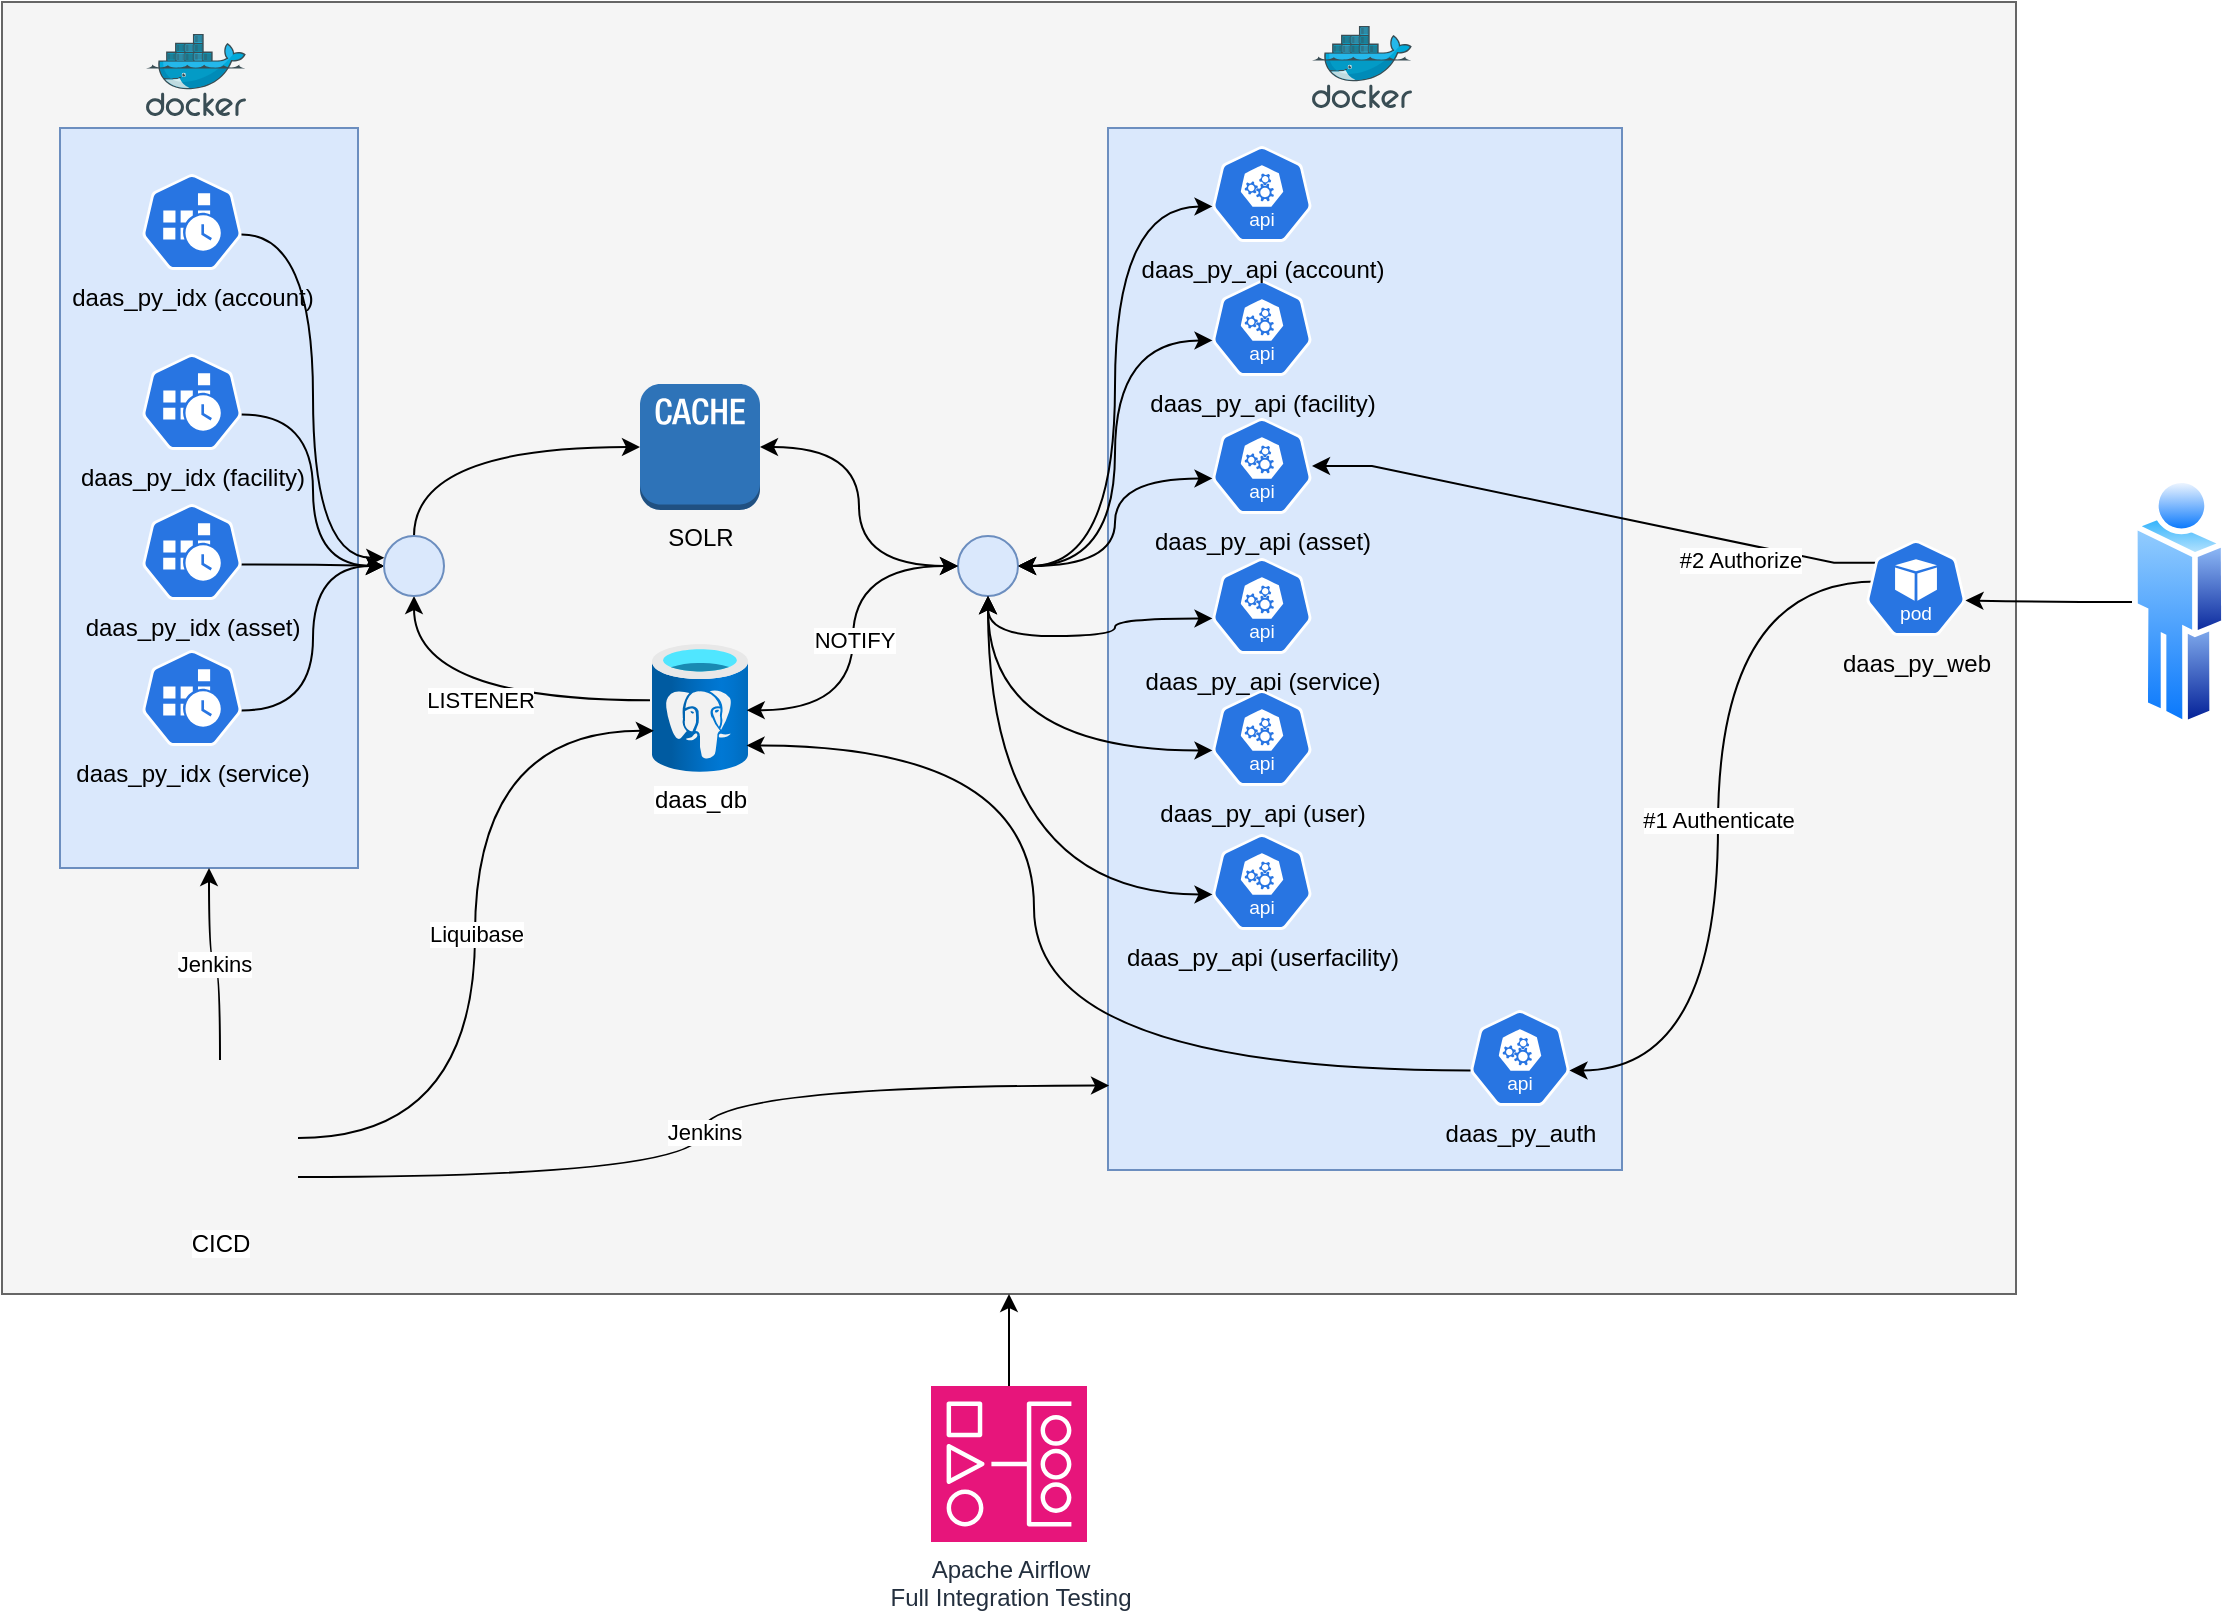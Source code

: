 <mxfile version="26.0.14">
  <diagram name="Page-1" id="LxWSnYf0EXf-JvPif-XB">
    <mxGraphModel dx="2004" dy="1098" grid="0" gridSize="10" guides="1" tooltips="1" connect="1" arrows="1" fold="1" page="1" pageScale="1" pageWidth="1169" pageHeight="827" math="0" shadow="0">
      <root>
        <mxCell id="0" />
        <mxCell id="1" parent="0" />
        <mxCell id="tkLdJMVutP-1dgIdCrf8-5" value="" style="rounded=0;whiteSpace=wrap;html=1;fillColor=#f5f5f5;strokeColor=#666666;fontColor=#333333;" parent="1" vertex="1">
          <mxGeometry x="7" y="5" width="1007" height="646" as="geometry" />
        </mxCell>
        <mxCell id="PNLWlgx4YQinQecf2bti-5" value="" style="rounded=0;whiteSpace=wrap;html=1;fillColor=#dae8fc;strokeColor=#6c8ebf;" parent="1" vertex="1">
          <mxGeometry x="560" y="68" width="257" height="521" as="geometry" />
        </mxCell>
        <mxCell id="PNLWlgx4YQinQecf2bti-4" value="" style="rounded=0;whiteSpace=wrap;html=1;fillColor=#dae8fc;strokeColor=#6c8ebf;" parent="1" vertex="1">
          <mxGeometry x="36" y="68" width="149" height="370" as="geometry" />
        </mxCell>
        <mxCell id="7do6RsEbsn7JwfB-bVch-1" value="daas_db" style="image;aspect=fixed;html=1;points=[];align=center;fontSize=12;image=img/lib/azure2/databases/Azure_Database_PostgreSQL_Server.svg;" parent="1" vertex="1">
          <mxGeometry x="332" y="326" width="48" height="64" as="geometry" />
        </mxCell>
        <mxCell id="7do6RsEbsn7JwfB-bVch-2" value="SOLR" style="outlineConnect=0;dashed=0;verticalLabelPosition=bottom;verticalAlign=top;align=center;html=1;shape=mxgraph.aws3.cache_node;fillColor=#2E73B8;gradientColor=none;" parent="1" vertex="1">
          <mxGeometry x="326" y="196" width="60" height="63" as="geometry" />
        </mxCell>
        <mxCell id="7do6RsEbsn7JwfB-bVch-3" value="daas_py_api (facility)" style="aspect=fixed;sketch=0;html=1;dashed=0;whitespace=wrap;verticalLabelPosition=bottom;verticalAlign=top;fillColor=#2875E2;strokeColor=#ffffff;points=[[0.005,0.63,0],[0.1,0.2,0],[0.9,0.2,0],[0.5,0,0],[0.995,0.63,0],[0.72,0.99,0],[0.5,1,0],[0.28,0.99,0]];shape=mxgraph.kubernetes.icon2;kubernetesLabel=1;prIcon=api" parent="1" vertex="1">
          <mxGeometry x="612" y="144" width="50" height="48" as="geometry" />
        </mxCell>
        <mxCell id="Nkm34f7J-GyClLQroTZa-2" value="Jenkins" style="edgeStyle=orthogonalEdgeStyle;rounded=0;orthogonalLoop=1;jettySize=auto;html=1;exitX=1;exitY=0.75;exitDx=0;exitDy=0;curved=1;entryX=0.002;entryY=0.919;entryDx=0;entryDy=0;entryPerimeter=0;" parent="1" source="7do6RsEbsn7JwfB-bVch-4" target="PNLWlgx4YQinQecf2bti-5" edge="1">
          <mxGeometry relative="1" as="geometry">
            <mxPoint x="397" y="454" as="targetPoint" />
          </mxGeometry>
        </mxCell>
        <mxCell id="PNLWlgx4YQinQecf2bti-7" value="Jenkins" style="edgeStyle=orthogonalEdgeStyle;curved=1;rounded=0;orthogonalLoop=1;jettySize=auto;html=1;exitX=0.5;exitY=0;exitDx=0;exitDy=0;entryX=0.5;entryY=1;entryDx=0;entryDy=0;" parent="1" source="7do6RsEbsn7JwfB-bVch-4" target="PNLWlgx4YQinQecf2bti-4" edge="1">
          <mxGeometry relative="1" as="geometry" />
        </mxCell>
        <mxCell id="7do6RsEbsn7JwfB-bVch-4" value="CICD" style="shape=image;html=1;verticalAlign=top;verticalLabelPosition=bottom;labelBackgroundColor=#ffffff;imageAspect=0;aspect=fixed;image=https://cdn1.iconfinder.com/data/icons/KDE_Crystal_Diamond_2.5_Classical_Mod/128x128/apps/kcmsystem.png" parent="1" vertex="1">
          <mxGeometry x="77" y="534" width="78" height="78" as="geometry" />
        </mxCell>
        <mxCell id="-R0GGlqBCAgXGfYGxqEZ-6" style="edgeStyle=orthogonalEdgeStyle;curved=1;rounded=0;orthogonalLoop=1;jettySize=auto;html=1;exitX=0.995;exitY=0.63;exitDx=0;exitDy=0;exitPerimeter=0;entryX=0;entryY=0.5;entryDx=0;entryDy=0;" parent="1" source="7do6RsEbsn7JwfB-bVch-5" target="-R0GGlqBCAgXGfYGxqEZ-5" edge="1">
          <mxGeometry relative="1" as="geometry" />
        </mxCell>
        <mxCell id="7do6RsEbsn7JwfB-bVch-5" value="daas_py_idx (facility)" style="aspect=fixed;sketch=0;html=1;dashed=0;whitespace=wrap;verticalLabelPosition=bottom;verticalAlign=top;fillColor=#2875E2;strokeColor=#ffffff;points=[[0.005,0.63,0],[0.1,0.2,0],[0.9,0.2,0],[0.5,0,0],[0.995,0.63,0],[0.72,0.99,0],[0.5,1,0],[0.28,0.99,0]];shape=mxgraph.kubernetes.icon2;prIcon=cronjob" parent="1" vertex="1">
          <mxGeometry x="77" y="181" width="50" height="48" as="geometry" />
        </mxCell>
        <mxCell id="7do6RsEbsn7JwfB-bVch-10" style="edgeStyle=orthogonalEdgeStyle;rounded=0;orthogonalLoop=1;jettySize=auto;html=1;exitX=0.005;exitY=0.63;exitDx=0;exitDy=0;exitPerimeter=0;entryX=1;entryY=0.5;entryDx=0;entryDy=0;curved=1;startArrow=classic;startFill=1;" parent="1" source="7do6RsEbsn7JwfB-bVch-7" target="7do6RsEbsn7JwfB-bVch-11" edge="1">
          <mxGeometry relative="1" as="geometry">
            <mxPoint x="434" y="178" as="targetPoint" />
          </mxGeometry>
        </mxCell>
        <mxCell id="7do6RsEbsn7JwfB-bVch-7" value="daas_py_api (asset)" style="aspect=fixed;sketch=0;html=1;dashed=0;whitespace=wrap;verticalLabelPosition=bottom;verticalAlign=top;fillColor=#2875E2;strokeColor=#ffffff;points=[[0.005,0.63,0],[0.1,0.2,0],[0.9,0.2,0],[0.5,0,0],[0.995,0.63,0],[0.72,0.99,0],[0.5,1,0],[0.28,0.99,0]];shape=mxgraph.kubernetes.icon2;kubernetesLabel=1;prIcon=api" parent="1" vertex="1">
          <mxGeometry x="612" y="213" width="50" height="48" as="geometry" />
        </mxCell>
        <mxCell id="7do6RsEbsn7JwfB-bVch-8" value="" style="edgeStyle=orthogonalEdgeStyle;rounded=0;orthogonalLoop=1;jettySize=auto;html=1;exitX=0.5;exitY=0;exitDx=0;exitDy=0;entryX=0;entryY=0.5;entryDx=0;entryDy=0;entryPerimeter=0;curved=1;" parent="1" source="-R0GGlqBCAgXGfYGxqEZ-5" target="7do6RsEbsn7JwfB-bVch-2" edge="1">
          <mxGeometry relative="1" as="geometry" />
        </mxCell>
        <mxCell id="7do6RsEbsn7JwfB-bVch-9" style="edgeStyle=orthogonalEdgeStyle;rounded=0;orthogonalLoop=1;jettySize=auto;html=1;exitX=0.005;exitY=0.63;exitDx=0;exitDy=0;exitPerimeter=0;entryX=1;entryY=0.5;entryDx=0;entryDy=0;curved=1;startArrow=classic;startFill=1;" parent="1" source="7do6RsEbsn7JwfB-bVch-3" target="7do6RsEbsn7JwfB-bVch-11" edge="1">
          <mxGeometry relative="1" as="geometry" />
        </mxCell>
        <mxCell id="7do6RsEbsn7JwfB-bVch-11" value="" style="ellipse;whiteSpace=wrap;html=1;aspect=fixed;fillColor=#dae8fc;strokeColor=#6c8ebf;" parent="1" vertex="1">
          <mxGeometry x="485" y="272" width="30" height="30" as="geometry" />
        </mxCell>
        <mxCell id="7do6RsEbsn7JwfB-bVch-12" style="edgeStyle=orthogonalEdgeStyle;rounded=0;orthogonalLoop=1;jettySize=auto;html=1;entryX=1;entryY=0.5;entryDx=0;entryDy=0;entryPerimeter=0;curved=1;startArrow=classic;startFill=1;" parent="1" source="7do6RsEbsn7JwfB-bVch-11" target="7do6RsEbsn7JwfB-bVch-2" edge="1">
          <mxGeometry relative="1" as="geometry" />
        </mxCell>
        <mxCell id="7do6RsEbsn7JwfB-bVch-13" value="NOTIFY" style="edgeStyle=orthogonalEdgeStyle;rounded=0;orthogonalLoop=1;jettySize=auto;html=1;exitX=0;exitY=0.5;exitDx=0;exitDy=0;entryX=0.987;entryY=0.517;entryDx=0;entryDy=0;entryPerimeter=0;curved=1;startArrow=classic;startFill=1;" parent="1" source="7do6RsEbsn7JwfB-bVch-11" target="7do6RsEbsn7JwfB-bVch-1" edge="1">
          <mxGeometry relative="1" as="geometry" />
        </mxCell>
        <mxCell id="7do6RsEbsn7JwfB-bVch-14" value="LISTENER" style="edgeStyle=orthogonalEdgeStyle;rounded=0;orthogonalLoop=1;jettySize=auto;html=1;exitX=0.5;exitY=1;exitDx=0;exitDy=0;curved=1;entryX=-0.021;entryY=0.44;entryDx=0;entryDy=0;entryPerimeter=0;startArrow=classic;startFill=1;endArrow=none;" parent="1" source="-R0GGlqBCAgXGfYGxqEZ-5" target="7do6RsEbsn7JwfB-bVch-1" edge="1">
          <mxGeometry relative="1" as="geometry">
            <mxPoint x="331" y="346" as="targetPoint" />
          </mxGeometry>
        </mxCell>
        <mxCell id="7do6RsEbsn7JwfB-bVch-15" value="Liquibase" style="edgeStyle=orthogonalEdgeStyle;rounded=0;orthogonalLoop=1;jettySize=auto;html=1;entryX=0.019;entryY=0.678;entryDx=0;entryDy=0;entryPerimeter=0;curved=1;" parent="1" source="7do6RsEbsn7JwfB-bVch-4" target="7do6RsEbsn7JwfB-bVch-1" edge="1">
          <mxGeometry relative="1" as="geometry" />
        </mxCell>
        <mxCell id="-R0GGlqBCAgXGfYGxqEZ-9" style="edgeStyle=orthogonalEdgeStyle;curved=1;rounded=0;orthogonalLoop=1;jettySize=auto;html=1;exitX=0.005;exitY=0.63;exitDx=0;exitDy=0;exitPerimeter=0;entryX=0.5;entryY=1;entryDx=0;entryDy=0;startArrow=classic;startFill=1;endArrow=classic;endFill=1;" parent="1" source="-R0GGlqBCAgXGfYGxqEZ-1" target="7do6RsEbsn7JwfB-bVch-11" edge="1">
          <mxGeometry relative="1" as="geometry">
            <mxPoint x="520" y="247" as="targetPoint" />
          </mxGeometry>
        </mxCell>
        <mxCell id="-R0GGlqBCAgXGfYGxqEZ-1" value="daas_py_api (service)" style="aspect=fixed;sketch=0;html=1;dashed=0;whitespace=wrap;verticalLabelPosition=bottom;verticalAlign=top;fillColor=#2875E2;strokeColor=#ffffff;points=[[0.005,0.63,0],[0.1,0.2,0],[0.9,0.2,0],[0.5,0,0],[0.995,0.63,0],[0.72,0.99,0],[0.5,1,0],[0.28,0.99,0]];shape=mxgraph.kubernetes.icon2;kubernetesLabel=1;prIcon=api" parent="1" vertex="1">
          <mxGeometry x="612" y="283" width="50" height="48" as="geometry" />
        </mxCell>
        <mxCell id="-R0GGlqBCAgXGfYGxqEZ-7" style="edgeStyle=orthogonalEdgeStyle;curved=1;rounded=0;orthogonalLoop=1;jettySize=auto;html=1;exitX=0.995;exitY=0.63;exitDx=0;exitDy=0;exitPerimeter=0;entryX=0;entryY=0.5;entryDx=0;entryDy=0;" parent="1" source="-R0GGlqBCAgXGfYGxqEZ-3" target="-R0GGlqBCAgXGfYGxqEZ-5" edge="1">
          <mxGeometry relative="1" as="geometry" />
        </mxCell>
        <mxCell id="-R0GGlqBCAgXGfYGxqEZ-3" value="daas_py_idx (asset)" style="aspect=fixed;sketch=0;html=1;dashed=0;whitespace=wrap;verticalLabelPosition=bottom;verticalAlign=top;fillColor=#2875E2;strokeColor=#ffffff;points=[[0.005,0.63,0],[0.1,0.2,0],[0.9,0.2,0],[0.5,0,0],[0.995,0.63,0],[0.72,0.99,0],[0.5,1,0],[0.28,0.99,0]];shape=mxgraph.kubernetes.icon2;prIcon=cronjob" parent="1" vertex="1">
          <mxGeometry x="77" y="256" width="50" height="48" as="geometry" />
        </mxCell>
        <mxCell id="-R0GGlqBCAgXGfYGxqEZ-8" style="edgeStyle=orthogonalEdgeStyle;curved=1;rounded=0;orthogonalLoop=1;jettySize=auto;html=1;exitX=0.995;exitY=0.63;exitDx=0;exitDy=0;exitPerimeter=0;entryX=0;entryY=0.5;entryDx=0;entryDy=0;" parent="1" source="-R0GGlqBCAgXGfYGxqEZ-4" target="-R0GGlqBCAgXGfYGxqEZ-5" edge="1">
          <mxGeometry relative="1" as="geometry" />
        </mxCell>
        <mxCell id="-R0GGlqBCAgXGfYGxqEZ-4" value="daas_py_idx (service)" style="aspect=fixed;sketch=0;html=1;dashed=0;whitespace=wrap;verticalLabelPosition=bottom;verticalAlign=top;fillColor=#2875E2;strokeColor=#ffffff;points=[[0.005,0.63,0],[0.1,0.2,0],[0.9,0.2,0],[0.5,0,0],[0.995,0.63,0],[0.72,0.99,0],[0.5,1,0],[0.28,0.99,0]];shape=mxgraph.kubernetes.icon2;prIcon=cronjob" parent="1" vertex="1">
          <mxGeometry x="77" y="329" width="50" height="48" as="geometry" />
        </mxCell>
        <mxCell id="-R0GGlqBCAgXGfYGxqEZ-5" value="" style="ellipse;whiteSpace=wrap;html=1;aspect=fixed;fillColor=#dae8fc;strokeColor=#6c8ebf;" parent="1" vertex="1">
          <mxGeometry x="198" y="272" width="30" height="30" as="geometry" />
        </mxCell>
        <mxCell id="Nkm34f7J-GyClLQroTZa-1" value="daas_py_auth" style="aspect=fixed;sketch=0;html=1;dashed=0;whitespace=wrap;verticalLabelPosition=bottom;verticalAlign=top;fillColor=#2875E2;strokeColor=#ffffff;points=[[0.005,0.63,0],[0.1,0.2,0],[0.9,0.2,0],[0.5,0,0],[0.995,0.63,0],[0.72,0.99,0],[0.5,1,0],[0.28,0.99,0]];shape=mxgraph.kubernetes.icon2;kubernetesLabel=1;prIcon=api" parent="1" vertex="1">
          <mxGeometry x="741" y="509" width="50" height="48" as="geometry" />
        </mxCell>
        <mxCell id="Nkm34f7J-GyClLQroTZa-4" value="" style="image;sketch=0;aspect=fixed;html=1;points=[];align=center;fontSize=12;image=img/lib/mscae/Docker.svg;" parent="1" vertex="1">
          <mxGeometry x="662" y="17" width="50" height="41" as="geometry" />
        </mxCell>
        <mxCell id="Nkm34f7J-GyClLQroTZa-7" value="#2 Authorize" style="edgeStyle=entityRelationEdgeStyle;rounded=0;orthogonalLoop=1;jettySize=auto;html=1;exitX=0.28;exitY=0.236;exitDx=0;exitDy=0;exitPerimeter=0;" parent="1" source="rkZaWcdLS_Vwg1QnGu6E-1" target="7do6RsEbsn7JwfB-bVch-7" edge="1">
          <mxGeometry x="-0.483" y="7" relative="1" as="geometry">
            <mxPoint y="1" as="offset" />
          </mxGeometry>
        </mxCell>
        <mxCell id="Nkm34f7J-GyClLQroTZa-5" value="" style="image;aspect=fixed;perimeter=ellipsePerimeter;html=1;align=center;shadow=0;dashed=0;spacingTop=3;image=img/lib/active_directory/user.svg;" parent="1" vertex="1">
          <mxGeometry x="1072" y="241" width="47.36" height="128" as="geometry" />
        </mxCell>
        <mxCell id="Nkm34f7J-GyClLQroTZa-9" value="#1 Authenticate" style="edgeStyle=orthogonalEdgeStyle;rounded=0;orthogonalLoop=1;jettySize=auto;html=1;exitX=0.107;exitY=0.431;exitDx=0;exitDy=0;entryX=0.995;entryY=0.63;entryDx=0;entryDy=0;entryPerimeter=0;curved=1;exitPerimeter=0;" parent="1" source="rkZaWcdLS_Vwg1QnGu6E-1" target="Nkm34f7J-GyClLQroTZa-1" edge="1">
          <mxGeometry relative="1" as="geometry" />
        </mxCell>
        <mxCell id="Nkm34f7J-GyClLQroTZa-10" style="edgeStyle=orthogonalEdgeStyle;rounded=0;orthogonalLoop=1;jettySize=auto;html=1;exitX=0.005;exitY=0.63;exitDx=0;exitDy=0;exitPerimeter=0;entryX=0.985;entryY=0.792;entryDx=0;entryDy=0;entryPerimeter=0;curved=1;" parent="1" source="Nkm34f7J-GyClLQroTZa-1" target="7do6RsEbsn7JwfB-bVch-1" edge="1">
          <mxGeometry relative="1" as="geometry">
            <Array as="points">
              <mxPoint x="523" y="539" />
              <mxPoint x="523" y="377" />
            </Array>
          </mxGeometry>
        </mxCell>
        <mxCell id="PNLWlgx4YQinQecf2bti-1" value="" style="image;sketch=0;aspect=fixed;html=1;points=[];align=center;fontSize=12;image=img/lib/mscae/Docker.svg;" parent="1" vertex="1">
          <mxGeometry x="79" y="21" width="50" height="41" as="geometry" />
        </mxCell>
        <mxCell id="PNLWlgx4YQinQecf2bti-2" value="daas_py_idx (account)" style="aspect=fixed;sketch=0;html=1;dashed=0;whitespace=wrap;verticalLabelPosition=bottom;verticalAlign=top;fillColor=#2875E2;strokeColor=#ffffff;points=[[0.005,0.63,0],[0.1,0.2,0],[0.9,0.2,0],[0.5,0,0],[0.995,0.63,0],[0.72,0.99,0],[0.5,1,0],[0.28,0.99,0]];shape=mxgraph.kubernetes.icon2;prIcon=cronjob" parent="1" vertex="1">
          <mxGeometry x="77" y="91" width="50" height="48" as="geometry" />
        </mxCell>
        <mxCell id="PNLWlgx4YQinQecf2bti-9" style="edgeStyle=orthogonalEdgeStyle;curved=1;rounded=0;orthogonalLoop=1;jettySize=auto;html=1;exitX=0.005;exitY=0.63;exitDx=0;exitDy=0;exitPerimeter=0;entryX=1;entryY=0.5;entryDx=0;entryDy=0;startArrow=classic;startFill=1;endArrow=classic;endFill=1;" parent="1" source="PNLWlgx4YQinQecf2bti-3" target="7do6RsEbsn7JwfB-bVch-11" edge="1">
          <mxGeometry relative="1" as="geometry" />
        </mxCell>
        <mxCell id="PNLWlgx4YQinQecf2bti-3" value="daas_py_api (account)" style="aspect=fixed;sketch=0;html=1;dashed=0;whitespace=wrap;verticalLabelPosition=bottom;verticalAlign=top;fillColor=#2875E2;strokeColor=#ffffff;points=[[0.005,0.63,0],[0.1,0.2,0],[0.9,0.2,0],[0.5,0,0],[0.995,0.63,0],[0.72,0.99,0],[0.5,1,0],[0.28,0.99,0]];shape=mxgraph.kubernetes.icon2;kubernetesLabel=1;prIcon=api" parent="1" vertex="1">
          <mxGeometry x="612" y="77" width="50" height="48" as="geometry" />
        </mxCell>
        <mxCell id="PNLWlgx4YQinQecf2bti-8" style="edgeStyle=orthogonalEdgeStyle;curved=1;rounded=0;orthogonalLoop=1;jettySize=auto;html=1;exitX=0.995;exitY=0.63;exitDx=0;exitDy=0;exitPerimeter=0;entryX=0.005;entryY=0.364;entryDx=0;entryDy=0;entryPerimeter=0;" parent="1" source="PNLWlgx4YQinQecf2bti-2" target="-R0GGlqBCAgXGfYGxqEZ-5" edge="1">
          <mxGeometry relative="1" as="geometry" />
        </mxCell>
        <mxCell id="tkLdJMVutP-1dgIdCrf8-6" style="edgeStyle=orthogonalEdgeStyle;rounded=0;orthogonalLoop=1;jettySize=auto;html=1;entryX=0.5;entryY=1;entryDx=0;entryDy=0;" parent="1" source="tkLdJMVutP-1dgIdCrf8-1" target="tkLdJMVutP-1dgIdCrf8-5" edge="1">
          <mxGeometry relative="1" as="geometry" />
        </mxCell>
        <mxCell id="tkLdJMVutP-1dgIdCrf8-1" value="Apache Airflow&lt;div&gt;Full Integration Testing&lt;/div&gt;" style="sketch=0;points=[[0,0,0],[0.25,0,0],[0.5,0,0],[0.75,0,0],[1,0,0],[0,1,0],[0.25,1,0],[0.5,1,0],[0.75,1,0],[1,1,0],[0,0.25,0],[0,0.5,0],[0,0.75,0],[1,0.25,0],[1,0.5,0],[1,0.75,0]];outlineConnect=0;fontColor=#232F3E;fillColor=#E7157B;strokeColor=#ffffff;dashed=0;verticalLabelPosition=bottom;verticalAlign=top;align=center;html=1;fontSize=12;fontStyle=0;aspect=fixed;shape=mxgraph.aws4.resourceIcon;resIcon=mxgraph.aws4.managed_workflows_for_apache_airflow;" parent="1" vertex="1">
          <mxGeometry x="471.5" y="697" width="78" height="78" as="geometry" />
        </mxCell>
        <mxCell id="rkZaWcdLS_Vwg1QnGu6E-1" value="daas_py_web" style="aspect=fixed;sketch=0;html=1;dashed=0;whitespace=wrap;verticalLabelPosition=bottom;verticalAlign=top;fillColor=#2875E2;strokeColor=#ffffff;points=[[0.005,0.63,0],[0.1,0.2,0],[0.9,0.2,0],[0.5,0,0],[0.995,0.63,0],[0.72,0.99,0],[0.5,1,0],[0.28,0.99,0]];shape=mxgraph.kubernetes.icon2;kubernetesLabel=1;prIcon=pod" vertex="1" parent="1">
          <mxGeometry x="939" y="274" width="50" height="48" as="geometry" />
        </mxCell>
        <mxCell id="rkZaWcdLS_Vwg1QnGu6E-2" style="edgeStyle=orthogonalEdgeStyle;rounded=0;orthogonalLoop=1;jettySize=auto;html=1;entryX=0.995;entryY=0.63;entryDx=0;entryDy=0;entryPerimeter=0;curved=1;" edge="1" parent="1" source="Nkm34f7J-GyClLQroTZa-5" target="rkZaWcdLS_Vwg1QnGu6E-1">
          <mxGeometry relative="1" as="geometry" />
        </mxCell>
        <mxCell id="rkZaWcdLS_Vwg1QnGu6E-5" style="edgeStyle=orthogonalEdgeStyle;rounded=0;orthogonalLoop=1;jettySize=auto;html=1;exitX=0.005;exitY=0.63;exitDx=0;exitDy=0;exitPerimeter=0;entryX=0.5;entryY=1;entryDx=0;entryDy=0;curved=1;startArrow=classic;startFill=1;endArrow=classic;endFill=1;" edge="1" parent="1" source="rkZaWcdLS_Vwg1QnGu6E-3" target="7do6RsEbsn7JwfB-bVch-11">
          <mxGeometry relative="1" as="geometry" />
        </mxCell>
        <mxCell id="rkZaWcdLS_Vwg1QnGu6E-3" value="daas_py_api (user)" style="aspect=fixed;sketch=0;html=1;dashed=0;whitespace=wrap;verticalLabelPosition=bottom;verticalAlign=top;fillColor=#2875E2;strokeColor=#ffffff;points=[[0.005,0.63,0],[0.1,0.2,0],[0.9,0.2,0],[0.5,0,0],[0.995,0.63,0],[0.72,0.99,0],[0.5,1,0],[0.28,0.99,0]];shape=mxgraph.kubernetes.icon2;kubernetesLabel=1;prIcon=api" vertex="1" parent="1">
          <mxGeometry x="612" y="349" width="50" height="48" as="geometry" />
        </mxCell>
        <mxCell id="rkZaWcdLS_Vwg1QnGu6E-6" style="edgeStyle=orthogonalEdgeStyle;rounded=0;orthogonalLoop=1;jettySize=auto;html=1;exitX=0.005;exitY=0.63;exitDx=0;exitDy=0;exitPerimeter=0;curved=1;startArrow=classic;startFill=1;endArrow=classic;endFill=1;" edge="1" parent="1" source="rkZaWcdLS_Vwg1QnGu6E-4" target="7do6RsEbsn7JwfB-bVch-11">
          <mxGeometry relative="1" as="geometry" />
        </mxCell>
        <mxCell id="rkZaWcdLS_Vwg1QnGu6E-4" value="daas_py_api (userfacility)" style="aspect=fixed;sketch=0;html=1;dashed=0;whitespace=wrap;verticalLabelPosition=bottom;verticalAlign=top;fillColor=#2875E2;strokeColor=#ffffff;points=[[0.005,0.63,0],[0.1,0.2,0],[0.9,0.2,0],[0.5,0,0],[0.995,0.63,0],[0.72,0.99,0],[0.5,1,0],[0.28,0.99,0]];shape=mxgraph.kubernetes.icon2;kubernetesLabel=1;prIcon=api" vertex="1" parent="1">
          <mxGeometry x="612" y="421" width="50" height="48" as="geometry" />
        </mxCell>
      </root>
    </mxGraphModel>
  </diagram>
</mxfile>
